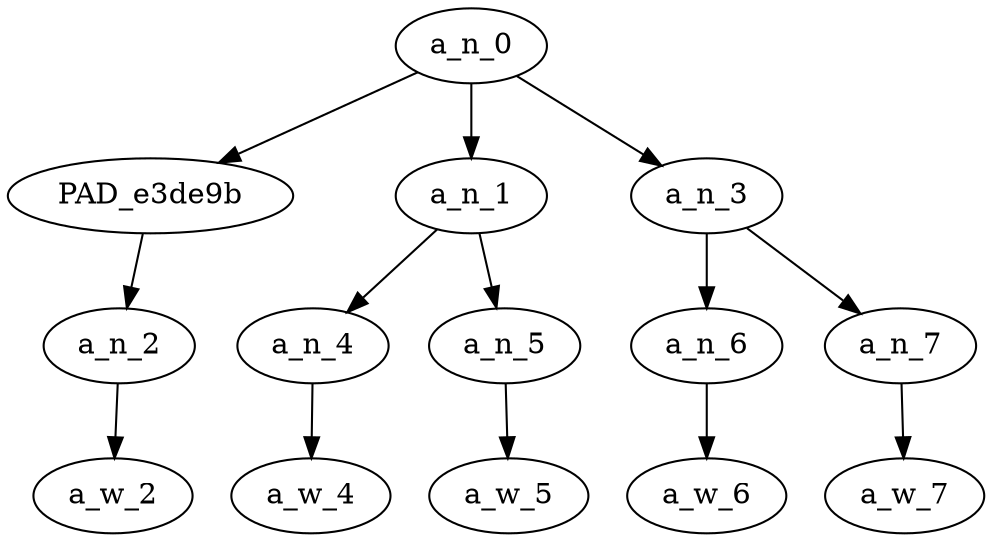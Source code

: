 strict digraph "" {
	a_n_0	[div_dir=1,
		index=0,
		level=3,
		pos="2.0,3!",
		text_span="[0, 1, 2, 3, 4]",
		value=0.99999998];
	PAD_e3de9b	[div_dir=1,
		index=1,
		level=2,
		pos="2.0,2!",
		text_span="[2]",
		value=0.14224563];
	a_n_0 -> PAD_e3de9b;
	a_n_1	[div_dir=1,
		index=0,
		level=2,
		pos="0.5,2!",
		text_span="[0, 1]",
		value=0.30178731];
	a_n_0 -> a_n_1;
	a_n_3	[div_dir=1,
		index=2,
		level=2,
		pos="3.5,2!",
		text_span="[3, 4]",
		value=0.55544479];
	a_n_0 -> a_n_3;
	a_n_2	[div_dir=1,
		index=2,
		level=1,
		pos="2.0,1!",
		text_span="[2]",
		value=0.14224563];
	PAD_e3de9b -> a_n_2;
	a_w_2	[div_dir=0,
		index=2,
		level=0,
		pos="2,0!",
		text_span="[2]",
		value=that];
	a_n_2 -> a_w_2;
	a_n_4	[div_dir=1,
		index=0,
		level=1,
		pos="0.0,1!",
		text_span="[0]",
		value=0.15059209];
	a_n_1 -> a_n_4;
	a_n_5	[div_dir=1,
		index=1,
		level=1,
		pos="1.0,1!",
		text_span="[1]",
		value=0.15069983];
	a_n_1 -> a_n_5;
	a_w_4	[div_dir=0,
		index=0,
		level=0,
		pos="0,0!",
		text_span="[0]",
		value="<user>"];
	a_n_4 -> a_w_4;
	a_w_5	[div_dir=0,
		index=1,
		level=0,
		pos="1,0!",
		text_span="[1]",
		value=yeah];
	a_n_5 -> a_w_5;
	a_n_6	[div_dir=1,
		index=3,
		level=1,
		pos="3.0,1!",
		text_span="[3]",
		value=0.12920477];
	a_n_3 -> a_n_6;
	a_n_7	[div_dir=-1,
		index=4,
		level=1,
		pos="4.0,1!",
		text_span="[4]",
		value=0.42600054];
	a_n_3 -> a_n_7;
	a_w_6	[div_dir=0,
		index=3,
		level=0,
		pos="3,0!",
		text_span="[3]",
		value=was];
	a_n_6 -> a_w_6;
	a_w_7	[div_dir=0,
		index=4,
		level=0,
		pos="4,0!",
		text_span="[4]",
		value=dope];
	a_n_7 -> a_w_7;
}
